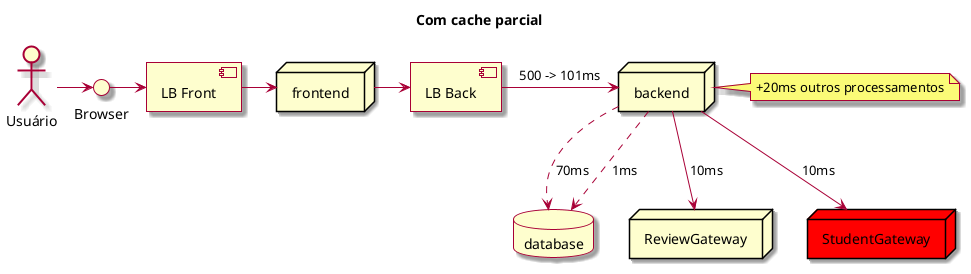 @startuml

skin rose

Title: Com cache parcial

component "LB Front" as LBF
component "LB Back" as LBB
actor "Usuário" as actor
database database
interface "Browser" as browser
node frontend
node backend
node reviewGateway as "ReviewGateway"
node studentGateway as "StudentGateway" #red

actor -> browser
browser -> LBF
LBF -> frontend
frontend -> LBB
LBB -> backend : 500 -> 101ms
note right of backend: +20ms outros processamentos
backend --> reviewGateway: 10ms
backend --> studentGateway : 10ms
backend ..> database: 70ms
backend ..> database: 1ms

@enduml